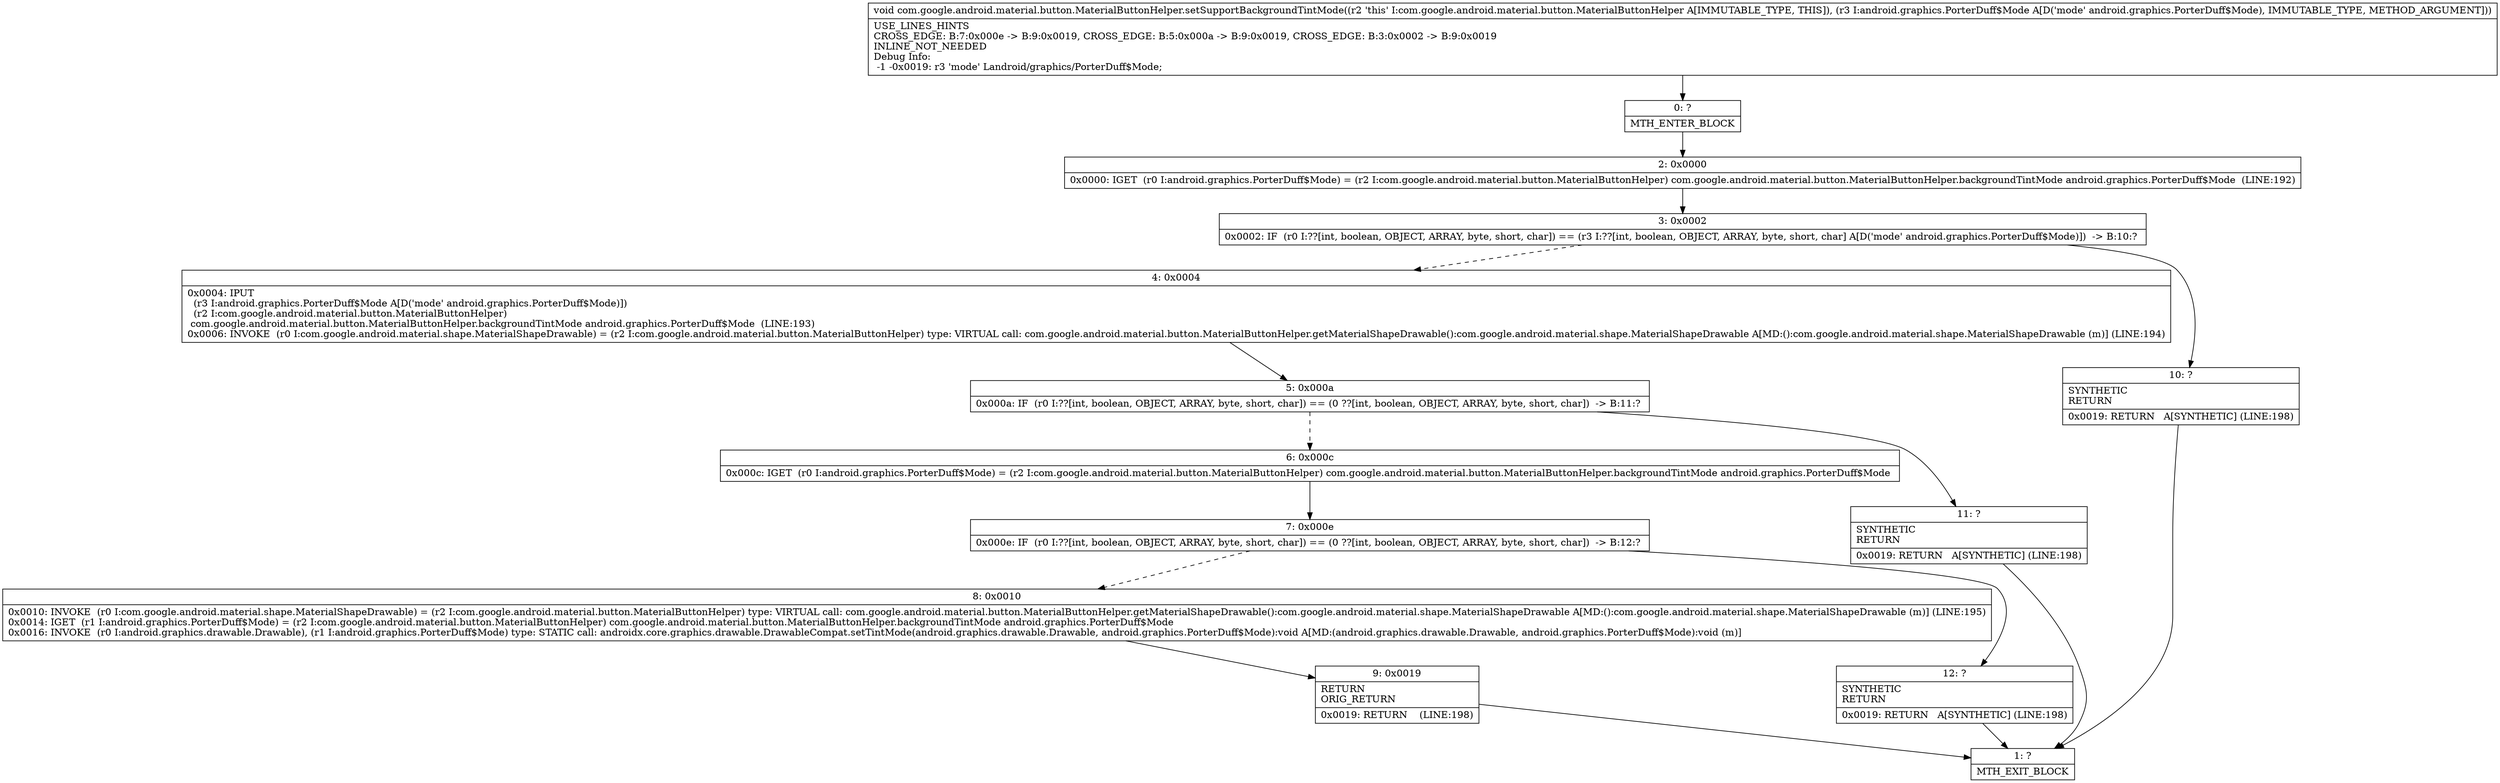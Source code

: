 digraph "CFG forcom.google.android.material.button.MaterialButtonHelper.setSupportBackgroundTintMode(Landroid\/graphics\/PorterDuff$Mode;)V" {
Node_0 [shape=record,label="{0\:\ ?|MTH_ENTER_BLOCK\l}"];
Node_2 [shape=record,label="{2\:\ 0x0000|0x0000: IGET  (r0 I:android.graphics.PorterDuff$Mode) = (r2 I:com.google.android.material.button.MaterialButtonHelper) com.google.android.material.button.MaterialButtonHelper.backgroundTintMode android.graphics.PorterDuff$Mode  (LINE:192)\l}"];
Node_3 [shape=record,label="{3\:\ 0x0002|0x0002: IF  (r0 I:??[int, boolean, OBJECT, ARRAY, byte, short, char]) == (r3 I:??[int, boolean, OBJECT, ARRAY, byte, short, char] A[D('mode' android.graphics.PorterDuff$Mode)])  \-\> B:10:? \l}"];
Node_4 [shape=record,label="{4\:\ 0x0004|0x0004: IPUT  \l  (r3 I:android.graphics.PorterDuff$Mode A[D('mode' android.graphics.PorterDuff$Mode)])\l  (r2 I:com.google.android.material.button.MaterialButtonHelper)\l com.google.android.material.button.MaterialButtonHelper.backgroundTintMode android.graphics.PorterDuff$Mode  (LINE:193)\l0x0006: INVOKE  (r0 I:com.google.android.material.shape.MaterialShapeDrawable) = (r2 I:com.google.android.material.button.MaterialButtonHelper) type: VIRTUAL call: com.google.android.material.button.MaterialButtonHelper.getMaterialShapeDrawable():com.google.android.material.shape.MaterialShapeDrawable A[MD:():com.google.android.material.shape.MaterialShapeDrawable (m)] (LINE:194)\l}"];
Node_5 [shape=record,label="{5\:\ 0x000a|0x000a: IF  (r0 I:??[int, boolean, OBJECT, ARRAY, byte, short, char]) == (0 ??[int, boolean, OBJECT, ARRAY, byte, short, char])  \-\> B:11:? \l}"];
Node_6 [shape=record,label="{6\:\ 0x000c|0x000c: IGET  (r0 I:android.graphics.PorterDuff$Mode) = (r2 I:com.google.android.material.button.MaterialButtonHelper) com.google.android.material.button.MaterialButtonHelper.backgroundTintMode android.graphics.PorterDuff$Mode \l}"];
Node_7 [shape=record,label="{7\:\ 0x000e|0x000e: IF  (r0 I:??[int, boolean, OBJECT, ARRAY, byte, short, char]) == (0 ??[int, boolean, OBJECT, ARRAY, byte, short, char])  \-\> B:12:? \l}"];
Node_8 [shape=record,label="{8\:\ 0x0010|0x0010: INVOKE  (r0 I:com.google.android.material.shape.MaterialShapeDrawable) = (r2 I:com.google.android.material.button.MaterialButtonHelper) type: VIRTUAL call: com.google.android.material.button.MaterialButtonHelper.getMaterialShapeDrawable():com.google.android.material.shape.MaterialShapeDrawable A[MD:():com.google.android.material.shape.MaterialShapeDrawable (m)] (LINE:195)\l0x0014: IGET  (r1 I:android.graphics.PorterDuff$Mode) = (r2 I:com.google.android.material.button.MaterialButtonHelper) com.google.android.material.button.MaterialButtonHelper.backgroundTintMode android.graphics.PorterDuff$Mode \l0x0016: INVOKE  (r0 I:android.graphics.drawable.Drawable), (r1 I:android.graphics.PorterDuff$Mode) type: STATIC call: androidx.core.graphics.drawable.DrawableCompat.setTintMode(android.graphics.drawable.Drawable, android.graphics.PorterDuff$Mode):void A[MD:(android.graphics.drawable.Drawable, android.graphics.PorterDuff$Mode):void (m)]\l}"];
Node_9 [shape=record,label="{9\:\ 0x0019|RETURN\lORIG_RETURN\l|0x0019: RETURN    (LINE:198)\l}"];
Node_1 [shape=record,label="{1\:\ ?|MTH_EXIT_BLOCK\l}"];
Node_12 [shape=record,label="{12\:\ ?|SYNTHETIC\lRETURN\l|0x0019: RETURN   A[SYNTHETIC] (LINE:198)\l}"];
Node_11 [shape=record,label="{11\:\ ?|SYNTHETIC\lRETURN\l|0x0019: RETURN   A[SYNTHETIC] (LINE:198)\l}"];
Node_10 [shape=record,label="{10\:\ ?|SYNTHETIC\lRETURN\l|0x0019: RETURN   A[SYNTHETIC] (LINE:198)\l}"];
MethodNode[shape=record,label="{void com.google.android.material.button.MaterialButtonHelper.setSupportBackgroundTintMode((r2 'this' I:com.google.android.material.button.MaterialButtonHelper A[IMMUTABLE_TYPE, THIS]), (r3 I:android.graphics.PorterDuff$Mode A[D('mode' android.graphics.PorterDuff$Mode), IMMUTABLE_TYPE, METHOD_ARGUMENT]))  | USE_LINES_HINTS\lCROSS_EDGE: B:7:0x000e \-\> B:9:0x0019, CROSS_EDGE: B:5:0x000a \-\> B:9:0x0019, CROSS_EDGE: B:3:0x0002 \-\> B:9:0x0019\lINLINE_NOT_NEEDED\lDebug Info:\l  \-1 \-0x0019: r3 'mode' Landroid\/graphics\/PorterDuff$Mode;\l}"];
MethodNode -> Node_0;Node_0 -> Node_2;
Node_2 -> Node_3;
Node_3 -> Node_4[style=dashed];
Node_3 -> Node_10;
Node_4 -> Node_5;
Node_5 -> Node_6[style=dashed];
Node_5 -> Node_11;
Node_6 -> Node_7;
Node_7 -> Node_8[style=dashed];
Node_7 -> Node_12;
Node_8 -> Node_9;
Node_9 -> Node_1;
Node_12 -> Node_1;
Node_11 -> Node_1;
Node_10 -> Node_1;
}

